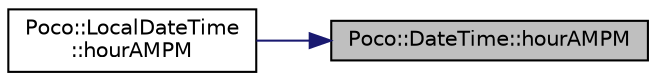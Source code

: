 digraph "Poco::DateTime::hourAMPM"
{
 // LATEX_PDF_SIZE
  edge [fontname="Helvetica",fontsize="10",labelfontname="Helvetica",labelfontsize="10"];
  node [fontname="Helvetica",fontsize="10",shape=record];
  rankdir="RL";
  Node1 [label="Poco::DateTime::hourAMPM",height=0.2,width=0.4,color="black", fillcolor="grey75", style="filled", fontcolor="black",tooltip="Returns the hour (0 to 23)."];
  Node1 -> Node2 [dir="back",color="midnightblue",fontsize="10",style="solid",fontname="Helvetica"];
  Node2 [label="Poco::LocalDateTime\l::hourAMPM",height=0.2,width=0.4,color="black", fillcolor="white", style="filled",URL="$classPoco_1_1LocalDateTime.html#a5371457718b26bac991116bb179f7fa2",tooltip="Returns the hour (0 to 23)."];
}
